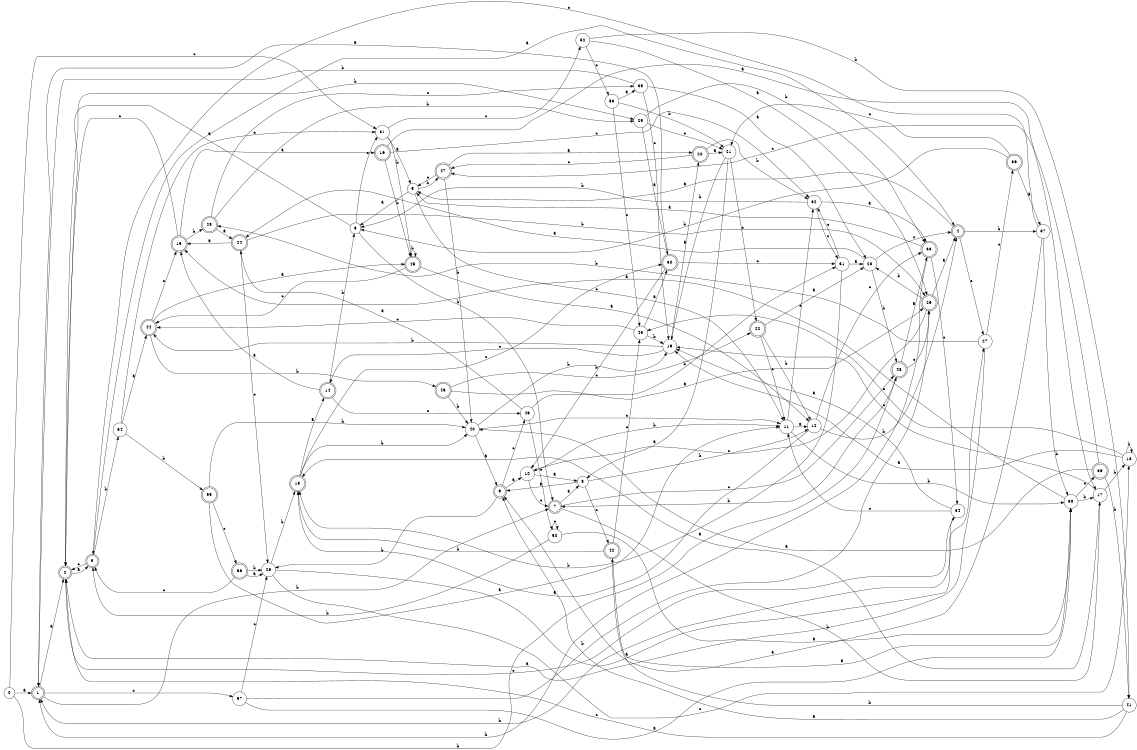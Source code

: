 digraph n47_1 {
__start0 [label="" shape="none"];

rankdir=LR;
size="8,5";

s0 [style="filled", color="black", fillcolor="white" shape="circle", label="0"];
s1 [style="rounded,filled", color="black", fillcolor="white" shape="doublecircle", label="1"];
s2 [style="rounded,filled", color="black", fillcolor="white" shape="doublecircle", label="2"];
s3 [style="rounded,filled", color="black", fillcolor="white" shape="doublecircle", label="3"];
s4 [style="rounded,filled", color="black", fillcolor="white" shape="doublecircle", label="4"];
s5 [style="filled", color="black", fillcolor="white" shape="circle", label="5"];
s6 [style="filled", color="black", fillcolor="white" shape="circle", label="6"];
s7 [style="rounded,filled", color="black", fillcolor="white" shape="doublecircle", label="7"];
s8 [style="filled", color="black", fillcolor="white" shape="circle", label="8"];
s9 [style="rounded,filled", color="black", fillcolor="white" shape="doublecircle", label="9"];
s10 [style="filled", color="black", fillcolor="white" shape="circle", label="10"];
s11 [style="filled", color="black", fillcolor="white" shape="circle", label="11"];
s12 [style="filled", color="black", fillcolor="white" shape="circle", label="12"];
s13 [style="rounded,filled", color="black", fillcolor="white" shape="doublecircle", label="13"];
s14 [style="rounded,filled", color="black", fillcolor="white" shape="doublecircle", label="14"];
s15 [style="rounded,filled", color="black", fillcolor="white" shape="doublecircle", label="15"];
s16 [style="rounded,filled", color="black", fillcolor="white" shape="doublecircle", label="16"];
s17 [style="filled", color="black", fillcolor="white" shape="circle", label="17"];
s18 [style="filled", color="black", fillcolor="white" shape="circle", label="18"];
s19 [style="filled", color="black", fillcolor="white" shape="circle", label="19"];
s20 [style="rounded,filled", color="black", fillcolor="white" shape="doublecircle", label="20"];
s21 [style="filled", color="black", fillcolor="white" shape="circle", label="21"];
s22 [style="rounded,filled", color="black", fillcolor="white" shape="doublecircle", label="22"];
s23 [style="filled", color="black", fillcolor="white" shape="circle", label="23"];
s24 [style="rounded,filled", color="black", fillcolor="white" shape="doublecircle", label="24"];
s25 [style="rounded,filled", color="black", fillcolor="white" shape="doublecircle", label="25"];
s26 [style="filled", color="black", fillcolor="white" shape="circle", label="26"];
s27 [style="filled", color="black", fillcolor="white" shape="circle", label="27"];
s28 [style="rounded,filled", color="black", fillcolor="white" shape="doublecircle", label="28"];
s29 [style="filled", color="black", fillcolor="white" shape="circle", label="29"];
s30 [style="rounded,filled", color="black", fillcolor="white" shape="doublecircle", label="30"];
s31 [style="filled", color="black", fillcolor="white" shape="circle", label="31"];
s32 [style="filled", color="black", fillcolor="white" shape="circle", label="32"];
s33 [style="rounded,filled", color="black", fillcolor="white" shape="doublecircle", label="33"];
s34 [style="filled", color="black", fillcolor="white" shape="circle", label="34"];
s35 [style="filled", color="black", fillcolor="white" shape="circle", label="35"];
s36 [style="rounded,filled", color="black", fillcolor="white" shape="doublecircle", label="36"];
s37 [style="filled", color="black", fillcolor="white" shape="circle", label="37"];
s38 [style="filled", color="black", fillcolor="white" shape="circle", label="38"];
s39 [style="rounded,filled", color="black", fillcolor="white" shape="doublecircle", label="39"];
s40 [style="filled", color="black", fillcolor="white" shape="circle", label="40"];
s41 [style="filled", color="black", fillcolor="white" shape="circle", label="41"];
s42 [style="rounded,filled", color="black", fillcolor="white" shape="doublecircle", label="42"];
s43 [style="filled", color="black", fillcolor="white" shape="circle", label="43"];
s44 [style="rounded,filled", color="black", fillcolor="white" shape="doublecircle", label="44"];
s45 [style="rounded,filled", color="black", fillcolor="white" shape="doublecircle", label="45"];
s46 [style="rounded,filled", color="black", fillcolor="white" shape="doublecircle", label="46"];
s47 [style="rounded,filled", color="black", fillcolor="white" shape="doublecircle", label="47"];
s48 [style="rounded,filled", color="black", fillcolor="white" shape="doublecircle", label="48"];
s49 [style="filled", color="black", fillcolor="white" shape="circle", label="49"];
s50 [style="filled", color="black", fillcolor="white" shape="circle", label="50"];
s51 [style="filled", color="black", fillcolor="white" shape="circle", label="51"];
s52 [style="filled", color="black", fillcolor="white" shape="circle", label="52"];
s53 [style="filled", color="black", fillcolor="white" shape="circle", label="53"];
s54 [style="filled", color="black", fillcolor="white" shape="circle", label="54"];
s55 [style="rounded,filled", color="black", fillcolor="white" shape="doublecircle", label="55"];
s56 [style="rounded,filled", color="black", fillcolor="white" shape="doublecircle", label="56"];
s57 [style="filled", color="black", fillcolor="white" shape="circle", label="57"];
s0 -> s1 [label="a"];
s0 -> s48 [label="b"];
s0 -> s51 [label="c"];
s1 -> s2 [label="a"];
s1 -> s7 [label="b"];
s1 -> s57 [label="c"];
s2 -> s3 [label="a"];
s2 -> s29 [label="b"];
s2 -> s34 [label="c"];
s3 -> s4 [label="a"];
s3 -> s54 [label="b"];
s3 -> s2 [label="c"];
s4 -> s5 [label="a"];
s4 -> s37 [label="b"];
s4 -> s27 [label="c"];
s5 -> s6 [label="a"];
s5 -> s47 [label="b"];
s5 -> s11 [label="c"];
s6 -> s2 [label="a"];
s6 -> s7 [label="b"];
s6 -> s51 [label="c"];
s7 -> s8 [label="a"];
s7 -> s17 [label="b"];
s7 -> s48 [label="c"];
s8 -> s9 [label="a"];
s8 -> s12 [label="b"];
s8 -> s42 [label="c"];
s9 -> s10 [label="a"];
s9 -> s26 [label="b"];
s9 -> s49 [label="c"];
s10 -> s8 [label="a"];
s10 -> s11 [label="b"];
s10 -> s7 [label="c"];
s11 -> s12 [label="a"];
s11 -> s38 [label="b"];
s11 -> s32 [label="c"];
s12 -> s13 [label="a"];
s12 -> s4 [label="b"];
s12 -> s33 [label="c"];
s13 -> s14 [label="a"];
s13 -> s40 [label="b"];
s13 -> s30 [label="c"];
s14 -> s15 [label="a"];
s14 -> s6 [label="b"];
s14 -> s49 [label="c"];
s15 -> s16 [label="a"];
s15 -> s28 [label="b"];
s15 -> s2 [label="c"];
s16 -> s17 [label="a"];
s16 -> s45 [label="b"];
s16 -> s32 [label="c"];
s17 -> s13 [label="a"];
s17 -> s18 [label="b"];
s17 -> s19 [label="c"];
s18 -> s19 [label="a"];
s18 -> s18 [label="b"];
s18 -> s43 [label="c"];
s19 -> s20 [label="a"];
s19 -> s44 [label="b"];
s19 -> s14 [label="c"];
s20 -> s21 [label="a"];
s20 -> s32 [label="b"];
s20 -> s47 [label="c"];
s21 -> s8 [label="a"];
s21 -> s19 [label="b"];
s21 -> s22 [label="c"];
s22 -> s23 [label="a"];
s22 -> s12 [label="b"];
s22 -> s11 [label="c"];
s23 -> s24 [label="a"];
s23 -> s48 [label="b"];
s23 -> s4 [label="c"];
s24 -> s15 [label="a"];
s24 -> s25 [label="b"];
s24 -> s26 [label="c"];
s25 -> s4 [label="a"];
s25 -> s23 [label="b"];
s25 -> s10 [label="c"];
s26 -> s27 [label="a"];
s26 -> s13 [label="b"];
s26 -> s18 [label="c"];
s27 -> s2 [label="a"];
s27 -> s28 [label="b"];
s27 -> s36 [label="c"];
s28 -> s24 [label="a"];
s28 -> s29 [label="b"];
s28 -> s35 [label="c"];
s29 -> s30 [label="a"];
s29 -> s33 [label="b"];
s29 -> s21 [label="c"];
s30 -> s1 [label="a"];
s30 -> s10 [label="b"];
s30 -> s31 [label="c"];
s31 -> s23 [label="a"];
s31 -> s13 [label="b"];
s31 -> s32 [label="c"];
s32 -> s33 [label="a"];
s32 -> s6 [label="b"];
s32 -> s31 [label="c"];
s33 -> s5 [label="a"];
s33 -> s1 [label="b"];
s33 -> s34 [label="c"];
s34 -> s19 [label="a"];
s34 -> s1 [label="b"];
s34 -> s11 [label="c"];
s35 -> s23 [label="a"];
s35 -> s1 [label="b"];
s35 -> s19 [label="c"];
s36 -> s37 [label="a"];
s36 -> s6 [label="b"];
s36 -> s21 [label="c"];
s37 -> s9 [label="a"];
s37 -> s38 [label="b"];
s37 -> s3 [label="c"];
s38 -> s15 [label="a"];
s38 -> s17 [label="b"];
s38 -> s39 [label="c"];
s39 -> s40 [label="a"];
s39 -> s41 [label="b"];
s39 -> s47 [label="c"];
s40 -> s9 [label="a"];
s40 -> s19 [label="b"];
s40 -> s11 [label="c"];
s41 -> s9 [label="a"];
s41 -> s42 [label="b"];
s41 -> s2 [label="c"];
s42 -> s38 [label="a"];
s42 -> s13 [label="b"];
s42 -> s43 [label="c"];
s43 -> s30 [label="a"];
s43 -> s19 [label="b"];
s43 -> s44 [label="c"];
s44 -> s45 [label="a"];
s44 -> s46 [label="b"];
s44 -> s15 [label="c"];
s45 -> s12 [label="a"];
s45 -> s45 [label="b"];
s45 -> s44 [label="c"];
s46 -> s25 [label="a"];
s46 -> s40 [label="b"];
s46 -> s22 [label="c"];
s47 -> s20 [label="a"];
s47 -> s40 [label="b"];
s47 -> s5 [label="c"];
s48 -> s33 [label="a"];
s48 -> s7 [label="b"];
s48 -> s25 [label="c"];
s49 -> s24 [label="a"];
s49 -> s31 [label="b"];
s49 -> s50 [label="c"];
s50 -> s38 [label="a"];
s50 -> s3 [label="b"];
s50 -> s50 [label="c"];
s51 -> s5 [label="a"];
s51 -> s45 [label="b"];
s51 -> s52 [label="c"];
s52 -> s25 [label="a"];
s52 -> s41 [label="b"];
s52 -> s53 [label="c"];
s53 -> s35 [label="a"];
s53 -> s21 [label="b"];
s53 -> s43 [label="c"];
s54 -> s44 [label="a"];
s54 -> s55 [label="b"];
s54 -> s51 [label="c"];
s55 -> s11 [label="a"];
s55 -> s40 [label="b"];
s55 -> s56 [label="c"];
s56 -> s26 [label="a"];
s56 -> s26 [label="b"];
s56 -> s3 [label="c"];
s57 -> s38 [label="a"];
s57 -> s25 [label="b"];
s57 -> s26 [label="c"];

}
